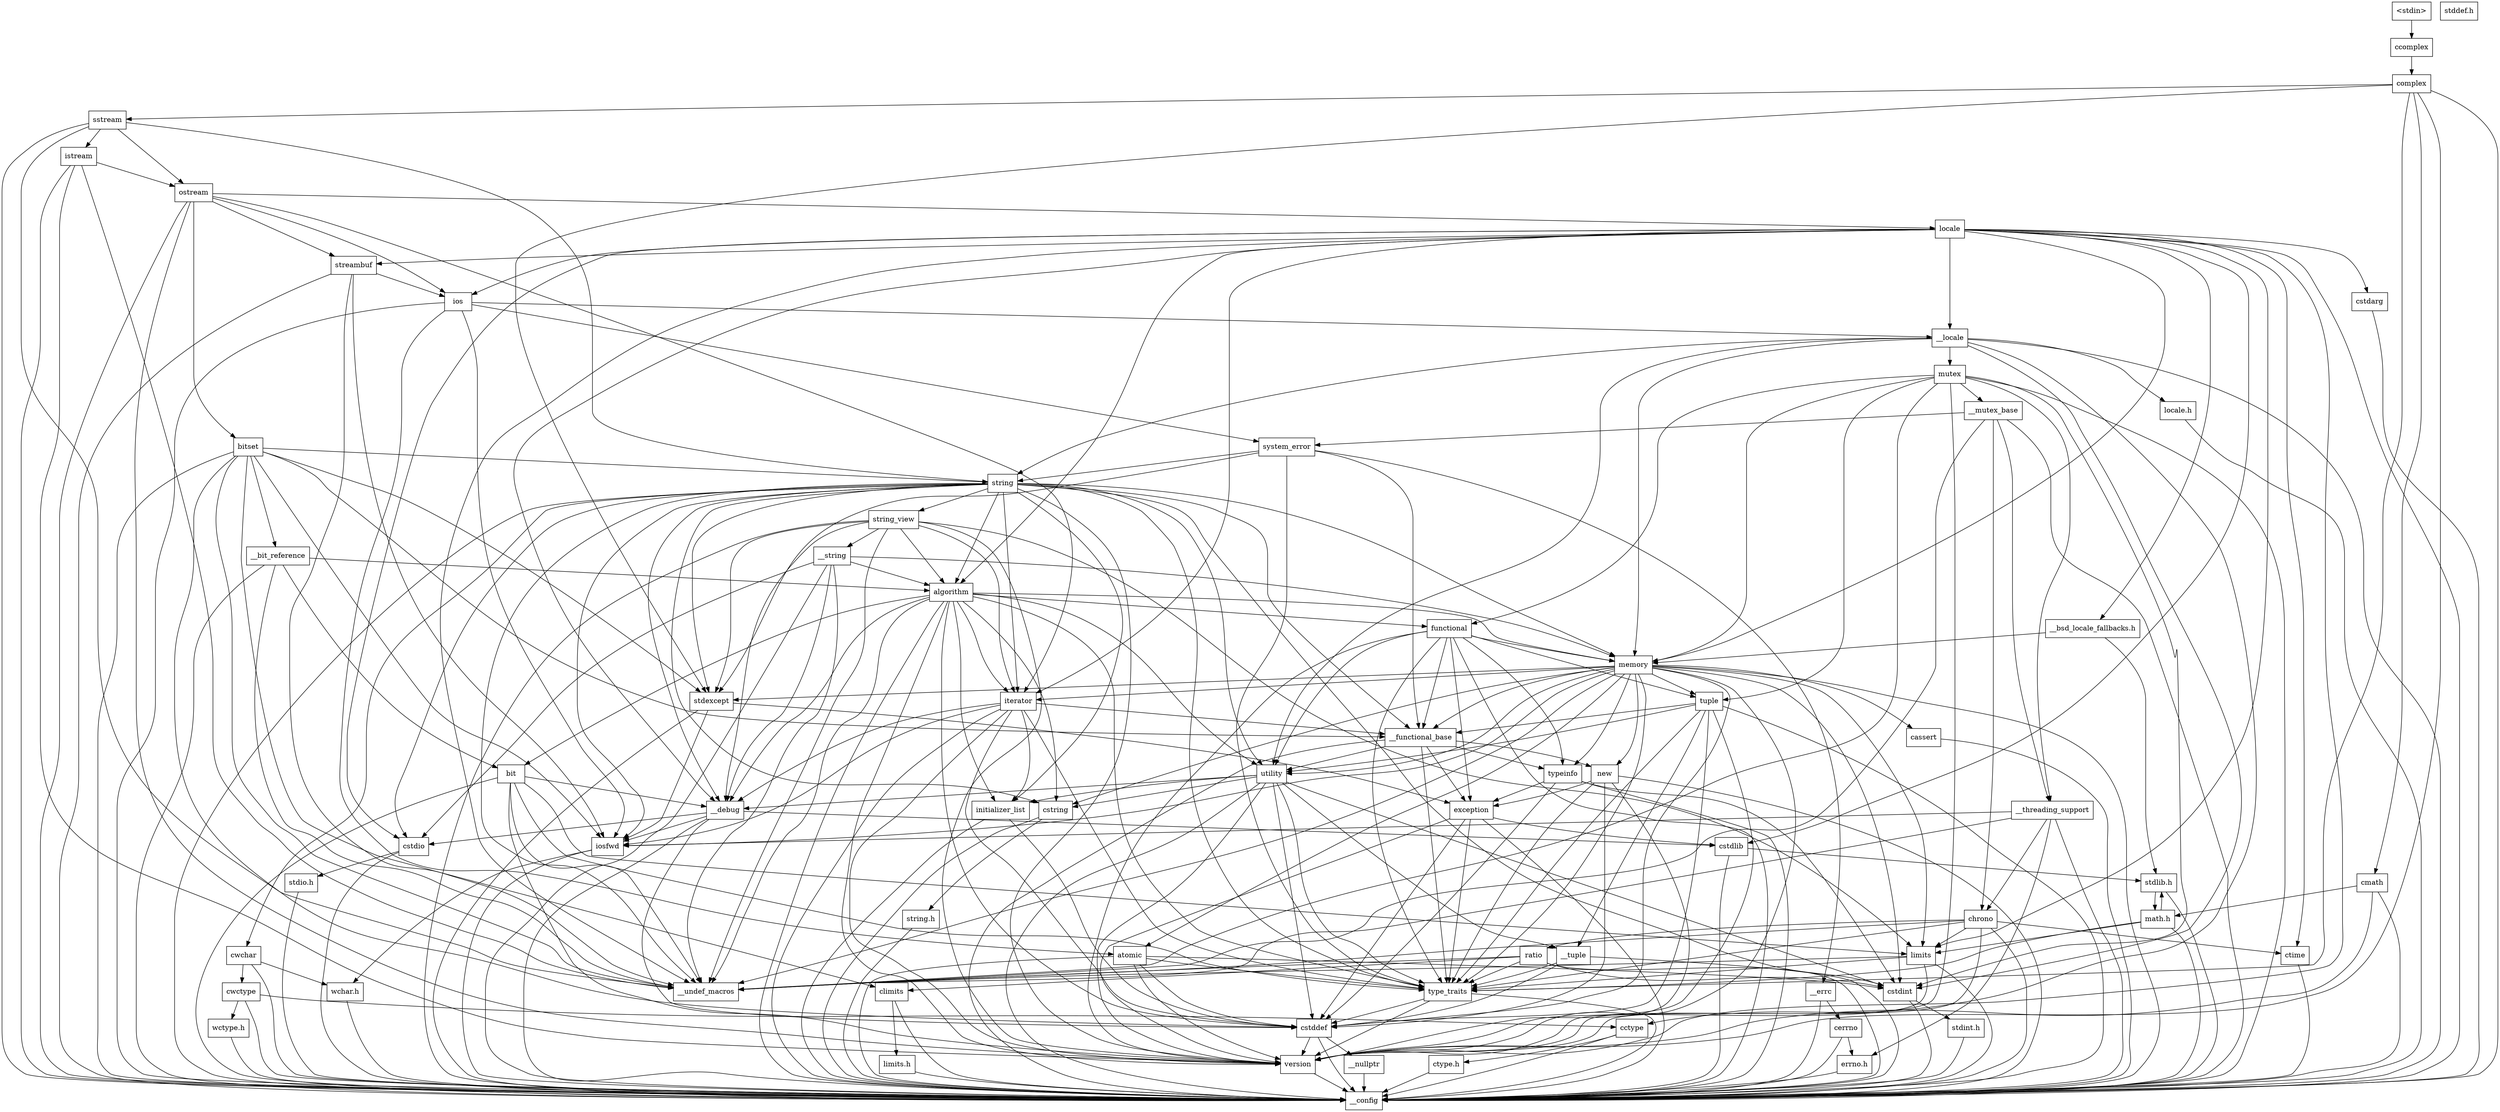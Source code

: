 digraph "dependencies" {
  header_0 [ shape="box", label="\<stdin\>" ];
  header_1 [ shape="box", label="ccomplex" ];
  header_100 [ shape="box", label="__debug" ];
  header_101 [ shape="box", label="cstdio" ];
  header_102 [ shape="box", label="stdio.h" ];
  header_111 [ shape="box", label="memory" ];
  header_112 [ shape="box", label="typeinfo" ];
  header_113 [ shape="box", label="new" ];
  header_114 [ shape="box", label="iterator" ];
  header_115 [ shape="box", label="__functional_base" ];
  header_116 [ shape="box", label="tuple" ];
  header_117 [ shape="box", label="cassert" ];
  header_119 [ shape="box", label="atomic" ];
  header_12 [ shape="box", label="type_traits" ];
  header_120 [ shape="box", label="functional" ];
  header_121 [ shape="box", label="bit" ];
  header_122 [ shape="box", label="cwchar" ];
  header_123 [ shape="box", label="cwctype" ];
  header_124 [ shape="box", label="cctype" ];
  header_125 [ shape="box", label="ctype.h" ];
  header_127 [ shape="box", label="wctype.h" ];
  header_13 [ shape="box", label="cstddef" ];
  header_130 [ shape="box", label="mutex" ];
  header_131 [ shape="box", label="__mutex_base" ];
  header_132 [ shape="box", label="chrono" ];
  header_133 [ shape="box", label="ctime" ];
  header_139 [ shape="box", label="ratio" ];
  header_14 [ shape="box", label="version" ];
  header_140 [ shape="box", label="climits" ];
  header_141 [ shape="box", label="limits.h" ];
  header_150 [ shape="box", label="system_error" ];
  header_151 [ shape="box", label="__errc" ];
  header_152 [ shape="box", label="cerrno" ];
  header_153 [ shape="box", label="errno.h" ];
  header_161 [ shape="box", label="__threading_support" ];
  header_167 [ shape="box", label="locale.h" ];
  header_17 [ shape="box", label="__nullptr" ];
  header_170 [ shape="box", label="streambuf" ];
  header_171 [ shape="box", label="locale" ];
  header_172 [ shape="box", label="cstdarg" ];
  header_174 [ shape="box", label="__bsd_locale_fallbacks.h" ];
  header_175 [ shape="box", label="bitset" ];
  header_176 [ shape="box", label="__bit_reference" ];
  header_177 [ shape="box", label="istream" ];
  header_18 [ shape="box", label="stdexcept" ];
  header_19 [ shape="box", label="exception" ];
  header_2 [ shape="box", label="complex" ];
  header_20 [ shape="box", label="cstdlib" ];
  header_21 [ shape="box", label="stdlib.h" ];
  header_24 [ shape="box", label="stddef.h" ];
  header_3 [ shape="box", label="__config" ];
  header_55 [ shape="box", label="math.h" ];
  header_67 [ shape="box", label="limits" ];
  header_68 [ shape="box", label="__undef_macros" ];
  header_69 [ shape="box", label="iosfwd" ];
  header_70 [ shape="box", label="wchar.h" ];
  header_79 [ shape="box", label="cmath" ];
  header_80 [ shape="box", label="sstream" ];
  header_81 [ shape="box", label="ostream" ];
  header_82 [ shape="box", label="ios" ];
  header_83 [ shape="box", label="__locale" ];
  header_84 [ shape="box", label="string" ];
  header_85 [ shape="box", label="string_view" ];
  header_86 [ shape="box", label="__string" ];
  header_87 [ shape="box", label="algorithm" ];
  header_88 [ shape="box", label="initializer_list" ];
  header_89 [ shape="box", label="cstring" ];
  header_90 [ shape="box", label="string.h" ];
  header_93 [ shape="box", label="utility" ];
  header_94 [ shape="box", label="__tuple" ];
  header_95 [ shape="box", label="cstdint" ];
  header_96 [ shape="box", label="stdint.h" ];
  header_119 -> header_14;
  header_119 -> header_95;
  header_119 -> header_3;
  header_119 -> header_12;
  header_119 -> header_13;
  header_67 -> header_14;
  header_67 -> header_68;
  header_67 -> header_3;
  header_67 -> header_12;
  header_69 -> header_70;
  header_69 -> header_3;
  header_161 -> header_69;
  header_161 -> header_153;
  header_161 -> header_132;
  header_161 -> header_3;
  header_161 -> header_68;
  header_167 -> header_3;
  header_114 -> header_14;
  header_114 -> header_12;
  header_114 -> header_13;
  header_114 -> header_88;
  header_114 -> header_3;
  header_114 -> header_69;
  header_114 -> header_115;
  header_114 -> header_100;
  header_115 -> header_12;
  header_115 -> header_19;
  header_115 -> header_3;
  header_115 -> header_112;
  header_115 -> header_113;
  header_115 -> header_93;
  header_70 -> header_3;
  header_116 -> header_14;
  header_116 -> header_12;
  header_116 -> header_13;
  header_116 -> header_3;
  header_116 -> header_94;
  header_116 -> header_115;
  header_116 -> header_93;
  header_117 -> header_3;
  header_79 -> header_14;
  header_79 -> header_3;
  header_79 -> header_55;
  header_112 -> header_95;
  header_112 -> header_13;
  header_112 -> header_19;
  header_112 -> header_3;
  header_113 -> header_14;
  header_113 -> header_13;
  header_113 -> header_19;
  header_113 -> header_12;
  header_113 -> header_3;
  header_111 -> header_14;
  header_111 -> header_12;
  header_111 -> header_13;
  header_111 -> header_18;
  header_111 -> header_116;
  header_111 -> header_89;
  header_111 -> header_68;
  header_111 -> header_3;
  header_111 -> header_67;
  header_111 -> header_119;
  header_111 -> header_69;
  header_111 -> header_95;
  header_111 -> header_114;
  header_111 -> header_115;
  header_111 -> header_112;
  header_111 -> header_113;
  header_111 -> header_117;
  header_111 -> header_93;
  header_101 -> header_3;
  header_101 -> header_102;
  header_100 -> header_69;
  header_100 -> header_13;
  header_100 -> header_101;
  header_100 -> header_20;
  header_100 -> header_3;
  header_2 -> header_14;
  header_2 -> header_80;
  header_2 -> header_12;
  header_2 -> header_18;
  header_2 -> header_3;
  header_2 -> header_79;
  header_0 -> header_1;
  header_1 -> header_2;
  header_55 -> header_21;
  header_55 -> header_12;
  header_55 -> header_67;
  header_55 -> header_3;
  header_130 -> header_14;
  header_130 -> header_131;
  header_130 -> header_68;
  header_130 -> header_3;
  header_130 -> header_120;
  header_130 -> header_116;
  header_130 -> header_95;
  header_130 -> header_161;
  header_130 -> header_111;
  header_131 -> header_68;
  header_131 -> header_132;
  header_131 -> header_161;
  header_131 -> header_150;
  header_131 -> header_3;
  header_132 -> header_14;
  header_132 -> header_12;
  header_132 -> header_133;
  header_132 -> header_3;
  header_132 -> header_67;
  header_132 -> header_68;
  header_132 -> header_139;
  header_133 -> header_3;
  header_139 -> header_95;
  header_139 -> header_68;
  header_139 -> header_3;
  header_139 -> header_12;
  header_139 -> header_140;
  header_21 -> header_55;
  header_21 -> header_3;
  header_20 -> header_21;
  header_20 -> header_3;
  header_127 -> header_3;
  header_125 -> header_3;
  header_124 -> header_125;
  header_124 -> header_3;
  header_123 -> header_127;
  header_123 -> header_124;
  header_123 -> header_3;
  header_122 -> header_70;
  header_122 -> header_123;
  header_122 -> header_3;
  header_121 -> header_14;
  header_121 -> header_12;
  header_121 -> header_3;
  header_121 -> header_67;
  header_121 -> header_68;
  header_121 -> header_100;
  header_120 -> header_14;
  header_120 -> header_12;
  header_120 -> header_19;
  header_120 -> header_3;
  header_120 -> header_93;
  header_120 -> header_116;
  header_120 -> header_115;
  header_120 -> header_112;
  header_120 -> header_111;
  header_152 -> header_153;
  header_152 -> header_3;
  header_153 -> header_3;
  header_150 -> header_115;
  header_150 -> header_18;
  header_150 -> header_151;
  header_150 -> header_12;
  header_150 -> header_84;
  header_151 -> header_152;
  header_151 -> header_3;
  header_89 -> header_90;
  header_89 -> header_3;
  header_88 -> header_3;
  header_88 -> header_13;
  header_83 -> header_130;
  header_83 -> header_124;
  header_83 -> header_3;
  header_83 -> header_95;
  header_83 -> header_111;
  header_83 -> header_84;
  header_83 -> header_167;
  header_83 -> header_93;
  header_82 -> header_69;
  header_82 -> header_83;
  header_82 -> header_150;
  header_82 -> header_3;
  header_82 -> header_119;
  header_81 -> header_14;
  header_81 -> header_175;
  header_81 -> header_170;
  header_81 -> header_171;
  header_81 -> header_3;
  header_81 -> header_82;
  header_81 -> header_114;
  header_80 -> header_68;
  header_80 -> header_81;
  header_80 -> header_177;
  header_80 -> header_3;
  header_80 -> header_84;
  header_87 -> header_14;
  header_87 -> header_12;
  header_87 -> header_13;
  header_87 -> header_89;
  header_87 -> header_88;
  header_87 -> header_3;
  header_87 -> header_121;
  header_87 -> header_120;
  header_87 -> header_68;
  header_87 -> header_114;
  header_87 -> header_93;
  header_87 -> header_100;
  header_87 -> header_111;
  header_86 -> header_87;
  header_86 -> header_3;
  header_86 -> header_68;
  header_86 -> header_101;
  header_86 -> header_100;
  header_86 -> header_111;
  header_85 -> header_14;
  header_85 -> header_18;
  header_85 -> header_100;
  header_85 -> header_3;
  header_85 -> header_67;
  header_85 -> header_68;
  header_85 -> header_114;
  header_85 -> header_87;
  header_85 -> header_86;
  header_84 -> header_14;
  header_84 -> header_111;
  header_84 -> header_115;
  header_84 -> header_12;
  header_84 -> header_87;
  header_84 -> header_18;
  header_84 -> header_89;
  header_84 -> header_88;
  header_84 -> header_122;
  header_84 -> header_68;
  header_84 -> header_69;
  header_84 -> header_95;
  header_84 -> header_114;
  header_84 -> header_93;
  header_84 -> header_101;
  header_84 -> header_100;
  header_84 -> header_85;
  header_84 -> header_3;
  header_141 -> header_3;
  header_140 -> header_141;
  header_140 -> header_3;
  header_102 -> header_3;
  header_14 -> header_3;
  header_17 -> header_3;
  header_12 -> header_14;
  header_12 -> header_3;
  header_12 -> header_13;
  header_13 -> header_14;
  header_13 -> header_17;
  header_13 -> header_3;
  header_18 -> header_69;
  header_18 -> header_3;
  header_18 -> header_19;
  header_19 -> header_14;
  header_19 -> header_3;
  header_19 -> header_20;
  header_19 -> header_12;
  header_19 -> header_13;
  header_94 -> header_3;
  header_94 -> header_12;
  header_94 -> header_13;
  header_95 -> header_96;
  header_95 -> header_3;
  header_96 -> header_3;
  header_90 -> header_3;
  header_93 -> header_14;
  header_93 -> header_12;
  header_93 -> header_13;
  header_93 -> header_89;
  header_93 -> header_88;
  header_93 -> header_3;
  header_93 -> header_94;
  header_93 -> header_95;
  header_93 -> header_100;
  header_174 -> header_21;
  header_174 -> header_111;
  header_175 -> header_140;
  header_175 -> header_176;
  header_175 -> header_13;
  header_175 -> header_18;
  header_175 -> header_3;
  header_175 -> header_69;
  header_175 -> header_68;
  header_175 -> header_115;
  header_175 -> header_84;
  header_176 -> header_68;
  header_176 -> header_87;
  header_176 -> header_3;
  header_176 -> header_121;
  header_177 -> header_14;
  header_177 -> header_68;
  header_177 -> header_81;
  header_177 -> header_3;
  header_170 -> header_69;
  header_170 -> header_82;
  header_170 -> header_3;
  header_170 -> header_68;
  header_171 -> header_14;
  header_171 -> header_174;
  header_171 -> header_170;
  header_171 -> header_172;
  header_171 -> header_101;
  header_171 -> header_20;
  header_171 -> header_133;
  header_171 -> header_3;
  header_171 -> header_67;
  header_171 -> header_68;
  header_171 -> header_83;
  header_171 -> header_82;
  header_171 -> header_114;
  header_171 -> header_87;
  header_171 -> header_100;
  header_171 -> header_111;
  header_172 -> header_3;
}